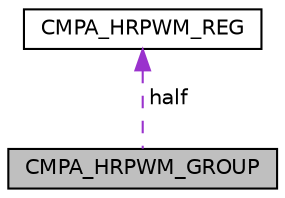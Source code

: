 digraph "CMPA_HRPWM_GROUP"
{
  edge [fontname="Helvetica",fontsize="10",labelfontname="Helvetica",labelfontsize="10"];
  node [fontname="Helvetica",fontsize="10",shape=record];
  Node1 [label="CMPA_HRPWM_GROUP",height=0.2,width=0.4,color="black", fillcolor="grey75", style="filled", fontcolor="black"];
  Node2 -> Node1 [dir="back",color="darkorchid3",fontsize="10",style="dashed",label=" half" ,fontname="Helvetica"];
  Node2 [label="CMPA_HRPWM_REG",height=0.2,width=0.4,color="black", fillcolor="white", style="filled",URL="$struct_c_m_p_a___h_r_p_w_m___r_e_g.html"];
}
